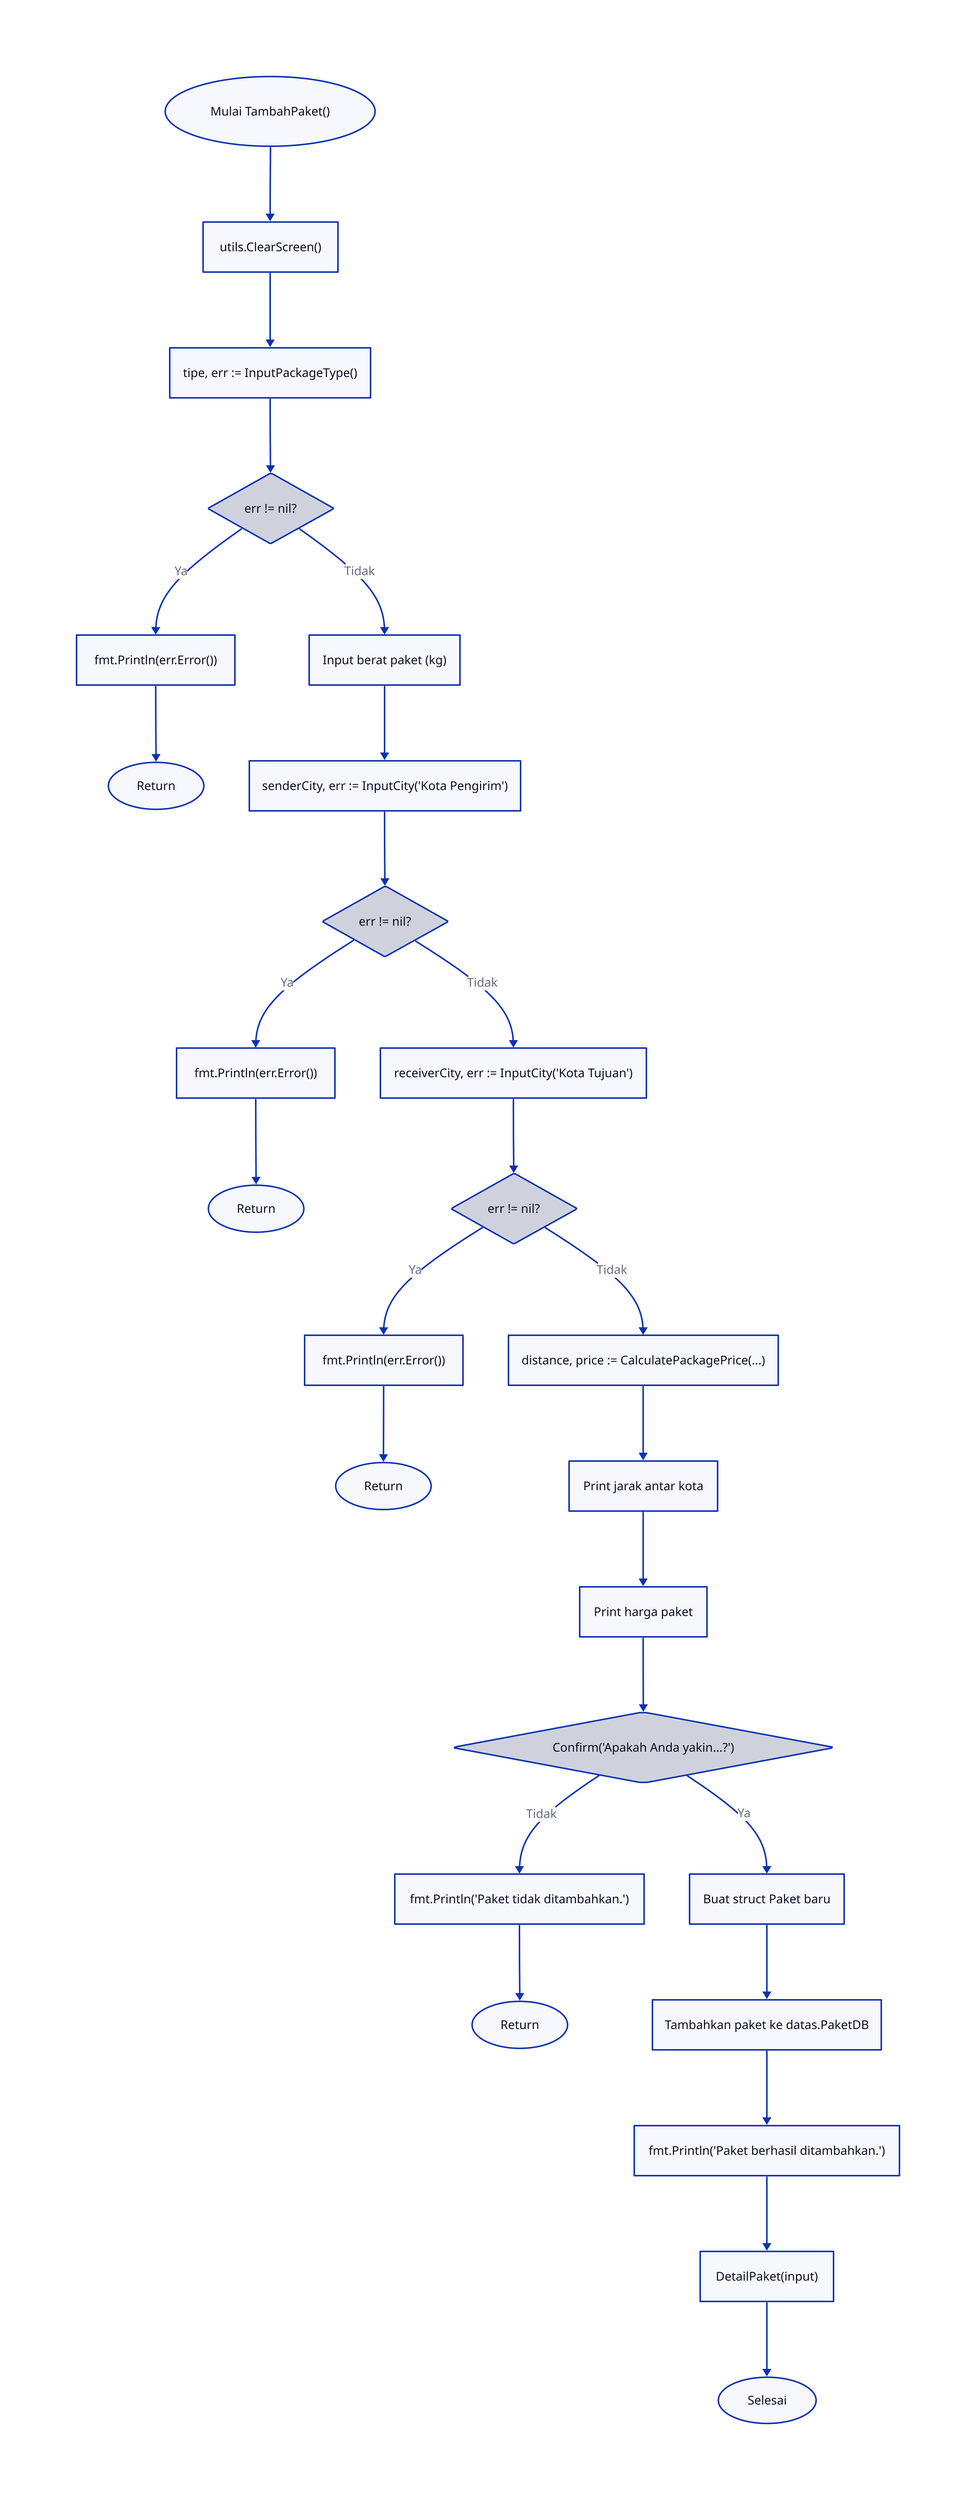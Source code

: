 direction: down

start: "Mulai TambahPaket()" {
  shape: oval
}

clearScreen: "utils.ClearScreen()" {
  shape: rectangle
}

inputTipe: "tipe, err := InputPackageType()" {
  shape: rectangle
}

checkErrTipe: "err != nil?" {
  shape: diamond
}

printErrTipe: "fmt.Println(err.Error())" {
  shape: rectangle
}

endEarly1: "Return" {
  shape: oval
}

inputBerat: "Input berat paket (kg)" {
  shape: rectangle
}

inputSenderCity: "senderCity, err := InputCity('Kota Pengirim')" {
  shape: rectangle
}

checkErrSenderCity: "err != nil?" {
  shape: diamond
}

printErrSenderCity: "fmt.Println(err.Error())" {
  shape: rectangle
}

endEarly2: "Return" {
  shape: oval
}

inputReceiverCity: "receiverCity, err := InputCity('Kota Tujuan')" {
  shape: rectangle
}

checkErrReceiverCity: "err != nil?" {
  shape: diamond
}

printErrReceiverCity: "fmt.Println(err.Error())" {
  shape: rectangle
}

endEarly3: "Return" {
  shape: oval
}

calcPrice: "distance, price := CalculatePackagePrice(...)" {
  shape: rectangle
}

printDistance: "Print jarak antar kota" {
  shape: rectangle
}

printPrice: "Print harga paket" {
  shape: rectangle
}

confirmAdd: "Confirm('Apakah Anda yakin...?')" {
  shape: diamond
}

printNotAdded: "fmt.Println('Paket tidak ditambahkan.')" {
  shape: rectangle
}

endEarly4: "Return" {
  shape: oval
}

createPackage: "Buat struct Paket baru" {
  shape: rectangle
}

appendPackage: "Tambahkan paket ke datas.PaketDB" {
  shape: rectangle
}

printSuccess: "fmt.Println('Paket berhasil ditambahkan.')" {
  shape: rectangle
}

callDetail: "DetailPaket(input)" {
  shape: rectangle
}

end: "Selesai" {
  shape: oval
}

start -> clearScreen -> inputTipe -> checkErrTipe
checkErrTipe -> printErrTipe: Ya
printErrTipe -> endEarly1
checkErrTipe -> inputBerat: Tidak

inputBerat -> inputSenderCity -> checkErrSenderCity
checkErrSenderCity -> printErrSenderCity: Ya
printErrSenderCity -> endEarly2
checkErrSenderCity -> inputReceiverCity: Tidak

inputReceiverCity -> checkErrReceiverCity
checkErrReceiverCity -> printErrReceiverCity: Ya
printErrReceiverCity -> endEarly3
checkErrReceiverCity -> calcPrice: Tidak

calcPrice -> printDistance -> printPrice -> confirmAdd
confirmAdd -> printNotAdded: Tidak
printNotAdded -> endEarly4
confirmAdd -> createPackage: Ya

createPackage -> appendPackage -> printSuccess -> callDetail -> end
